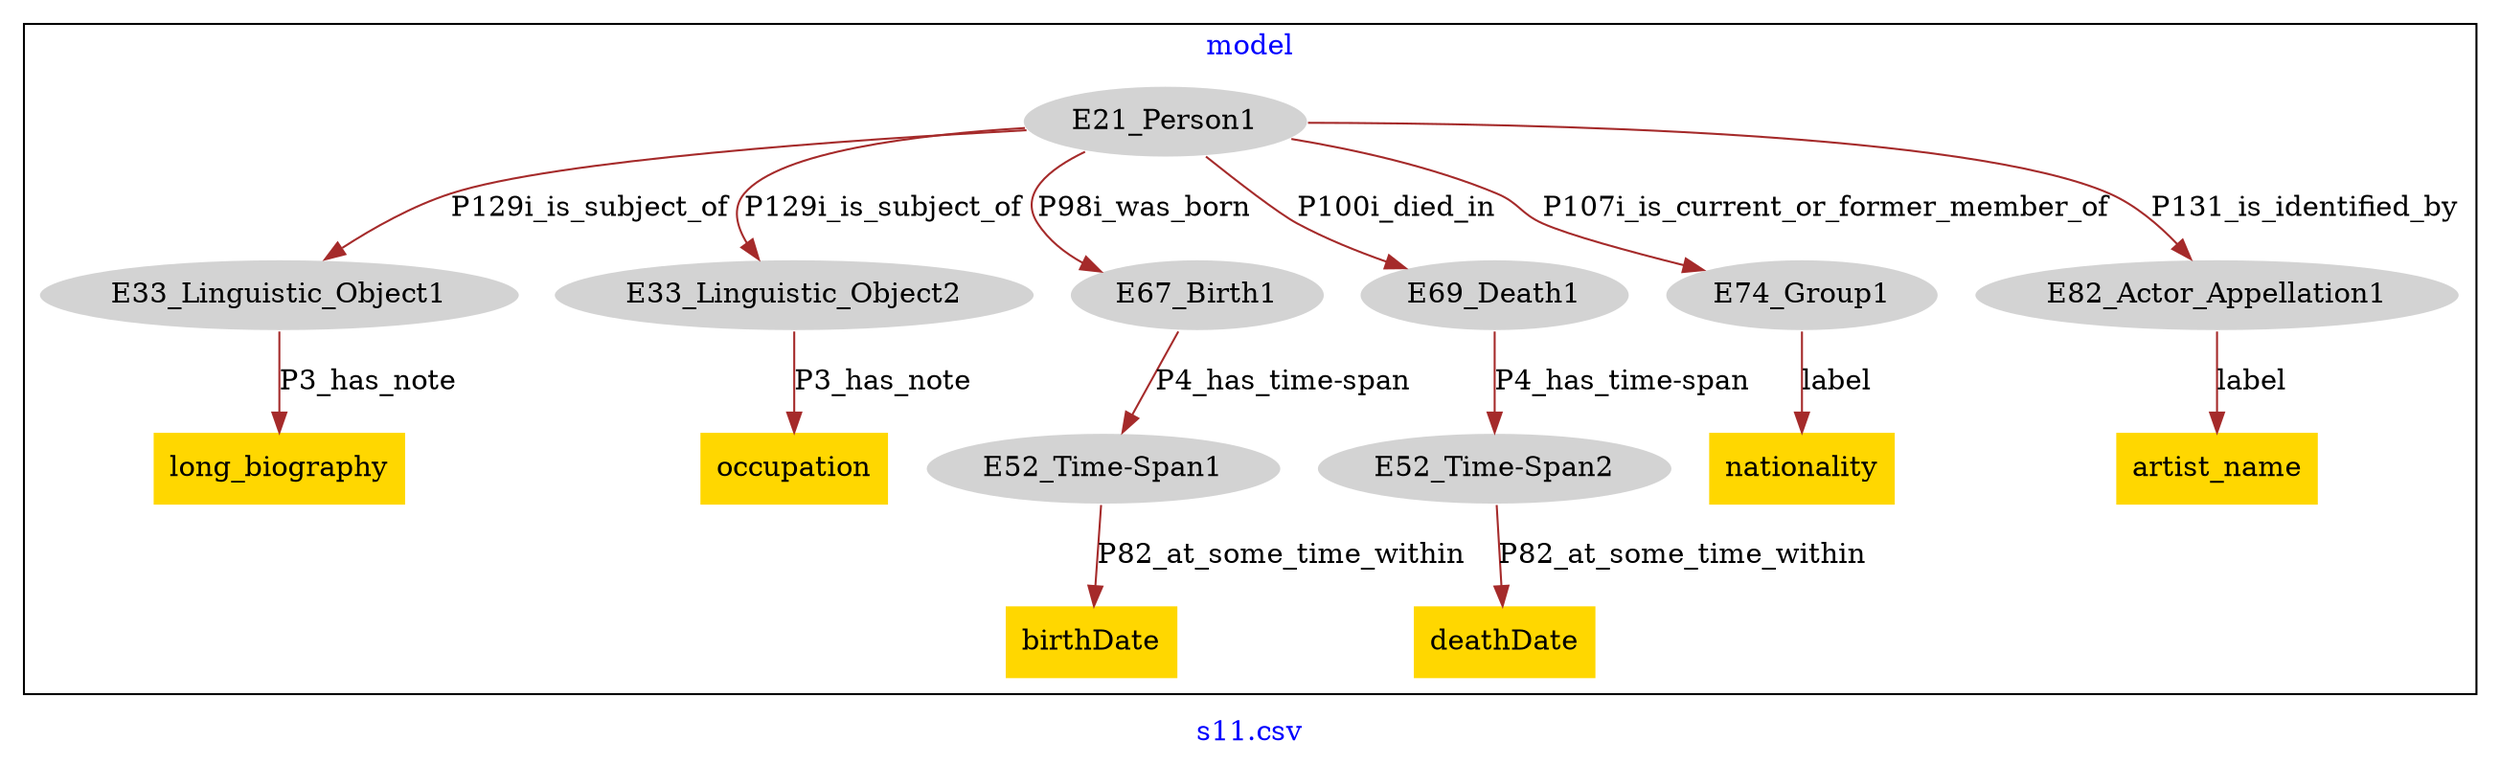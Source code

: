 digraph n0 {
fontcolor="blue"
remincross="true"
label="s11.csv"
subgraph cluster {
label="model"
n2[style="filled",color="white",fillcolor="lightgray",label="E21_Person1"];
n3[style="filled",color="white",fillcolor="lightgray",label="E33_Linguistic_Object1"];
n4[style="filled",color="white",fillcolor="lightgray",label="E33_Linguistic_Object2"];
n5[style="filled",color="white",fillcolor="lightgray",label="E67_Birth1"];
n6[style="filled",color="white",fillcolor="lightgray",label="E69_Death1"];
n7[style="filled",color="white",fillcolor="lightgray",label="E74_Group1"];
n8[style="filled",color="white",fillcolor="lightgray",label="E82_Actor_Appellation1"];
n9[style="filled",color="white",fillcolor="lightgray",label="E52_Time-Span1"];
n10[style="filled",color="white",fillcolor="lightgray",label="E52_Time-Span2"];
n11[shape="plaintext",style="filled",fillcolor="gold",label="long_biography"];
n12[shape="plaintext",style="filled",fillcolor="gold",label="occupation"];
n13[shape="plaintext",style="filled",fillcolor="gold",label="nationality"];
n14[shape="plaintext",style="filled",fillcolor="gold",label="birthDate"];
n15[shape="plaintext",style="filled",fillcolor="gold",label="deathDate"];
n16[shape="plaintext",style="filled",fillcolor="gold",label="artist_name"];
}
n2 -> n3[color="brown",fontcolor="black",label="P129i_is_subject_of"]
n2 -> n4[color="brown",fontcolor="black",label="P129i_is_subject_of"]
n2 -> n5[color="brown",fontcolor="black",label="P98i_was_born"]
n2 -> n6[color="brown",fontcolor="black",label="P100i_died_in"]
n2 -> n7[color="brown",fontcolor="black",label="P107i_is_current_or_former_member_of"]
n2 -> n8[color="brown",fontcolor="black",label="P131_is_identified_by"]
n5 -> n9[color="brown",fontcolor="black",label="P4_has_time-span"]
n6 -> n10[color="brown",fontcolor="black",label="P4_has_time-span"]
n3 -> n11[color="brown",fontcolor="black",label="P3_has_note"]
n4 -> n12[color="brown",fontcolor="black",label="P3_has_note"]
n7 -> n13[color="brown",fontcolor="black",label="label"]
n9 -> n14[color="brown",fontcolor="black",label="P82_at_some_time_within"]
n10 -> n15[color="brown",fontcolor="black",label="P82_at_some_time_within"]
n8 -> n16[color="brown",fontcolor="black",label="label"]
}
